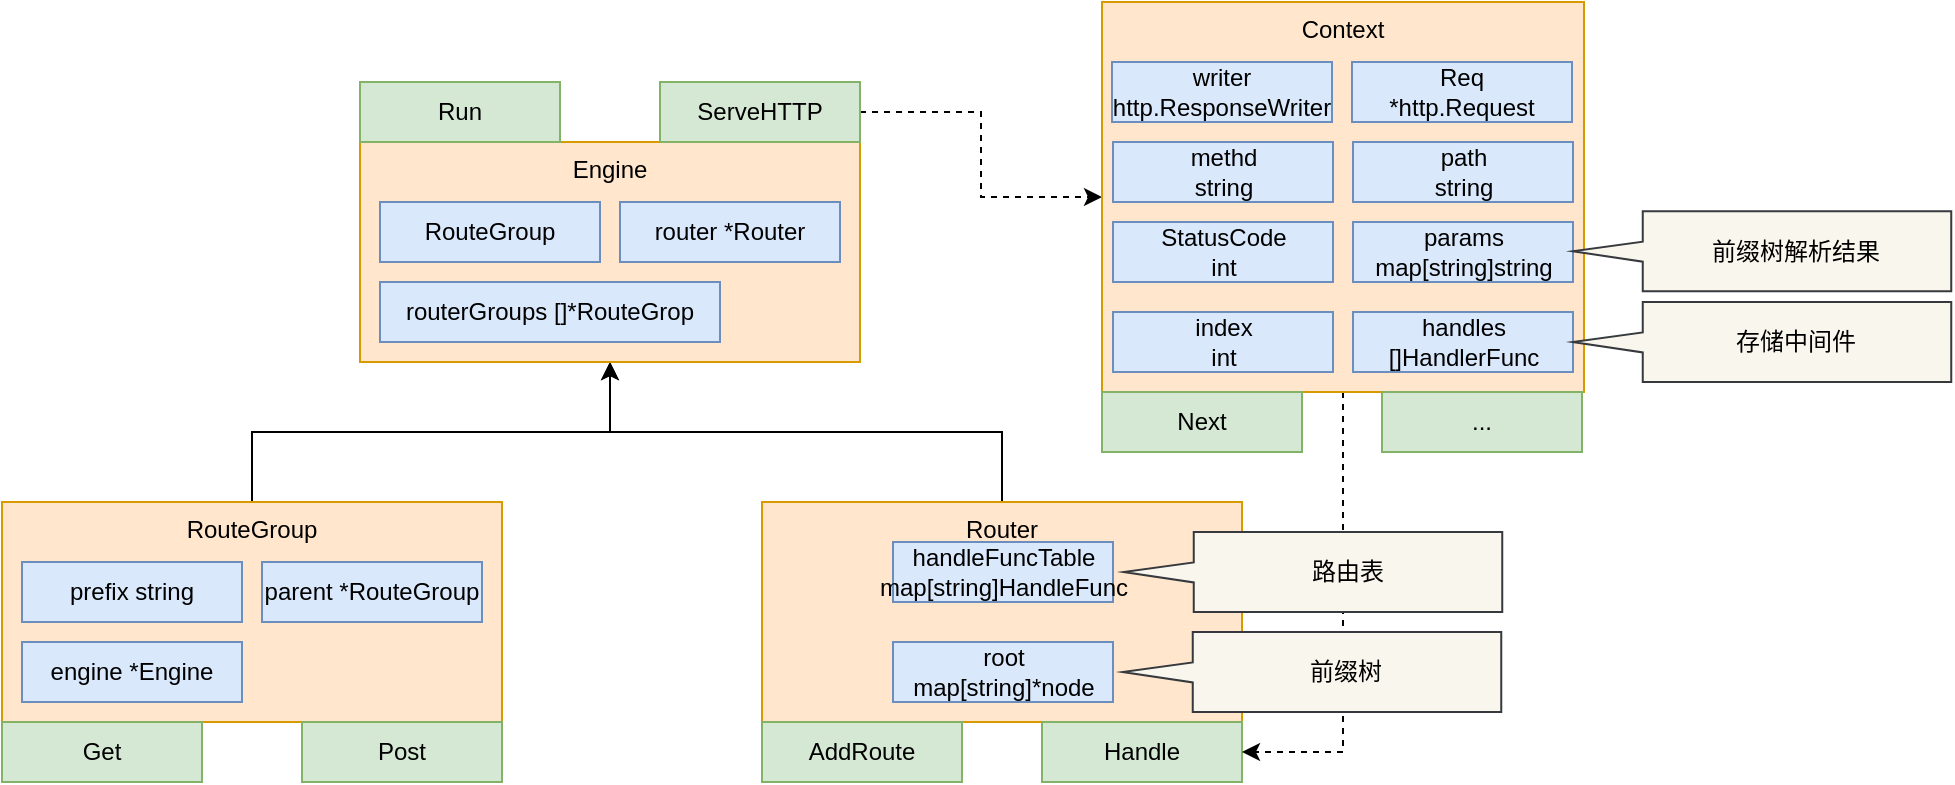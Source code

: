 <mxfile version="20.3.0" type="device"><diagram id="9gnh75UuXacM0qtLTX7u" name="第 1 页"><mxGraphModel dx="1234" dy="816" grid="1" gridSize="10" guides="1" tooltips="1" connect="1" arrows="1" fold="1" page="1" pageScale="1" pageWidth="827" pageHeight="1169" math="0" shadow="0"><root><mxCell id="0"/><mxCell id="1" parent="0"/><mxCell id="SgOB8ZlbZF7FzrOF6voX-23" style="edgeStyle=orthogonalEdgeStyle;rounded=0;orthogonalLoop=1;jettySize=auto;html=1;entryX=0.5;entryY=1;entryDx=0;entryDy=0;" edge="1" parent="1" source="SgOB8ZlbZF7FzrOF6voX-3" target="SgOB8ZlbZF7FzrOF6voX-11"><mxGeometry relative="1" as="geometry"/></mxCell><mxCell id="SgOB8ZlbZF7FzrOF6voX-3" value="RouteGroup" style="rounded=0;whiteSpace=wrap;html=1;verticalAlign=top;fillColor=#ffe6cc;strokeColor=#d79b00;" vertex="1" parent="1"><mxGeometry x="110" y="300" width="250" height="110" as="geometry"/></mxCell><mxCell id="SgOB8ZlbZF7FzrOF6voX-24" style="edgeStyle=orthogonalEdgeStyle;rounded=0;orthogonalLoop=1;jettySize=auto;html=1;entryX=0.5;entryY=1;entryDx=0;entryDy=0;" edge="1" parent="1" source="SgOB8ZlbZF7FzrOF6voX-4" target="SgOB8ZlbZF7FzrOF6voX-11"><mxGeometry relative="1" as="geometry"/></mxCell><mxCell id="SgOB8ZlbZF7FzrOF6voX-4" value="Router" style="rounded=0;whiteSpace=wrap;html=1;verticalAlign=top;fillColor=#ffe6cc;strokeColor=#d79b00;" vertex="1" parent="1"><mxGeometry x="490" y="300" width="240" height="110" as="geometry"/></mxCell><mxCell id="SgOB8ZlbZF7FzrOF6voX-6" value="prefix string" style="rounded=0;whiteSpace=wrap;html=1;fillColor=#dae8fc;strokeColor=#6c8ebf;" vertex="1" parent="1"><mxGeometry x="120" y="330" width="110" height="30" as="geometry"/></mxCell><mxCell id="SgOB8ZlbZF7FzrOF6voX-7" value="parent *RouteGroup" style="rounded=0;whiteSpace=wrap;html=1;fillColor=#dae8fc;strokeColor=#6c8ebf;" vertex="1" parent="1"><mxGeometry x="240" y="330" width="110" height="30" as="geometry"/></mxCell><mxCell id="SgOB8ZlbZF7FzrOF6voX-8" value="engine *Engine" style="rounded=0;whiteSpace=wrap;html=1;fillColor=#dae8fc;strokeColor=#6c8ebf;" vertex="1" parent="1"><mxGeometry x="120" y="370" width="110" height="30" as="geometry"/></mxCell><mxCell id="SgOB8ZlbZF7FzrOF6voX-9" value="Get" style="rounded=0;whiteSpace=wrap;html=1;fillColor=#d5e8d4;strokeColor=#82b366;" vertex="1" parent="1"><mxGeometry x="110" y="410" width="100" height="30" as="geometry"/></mxCell><mxCell id="SgOB8ZlbZF7FzrOF6voX-10" value="Post" style="rounded=0;whiteSpace=wrap;html=1;fillColor=#d5e8d4;strokeColor=#82b366;" vertex="1" parent="1"><mxGeometry x="260" y="410" width="100" height="30" as="geometry"/></mxCell><mxCell id="SgOB8ZlbZF7FzrOF6voX-11" value="Engine" style="rounded=0;whiteSpace=wrap;html=1;verticalAlign=top;fillColor=#ffe6cc;strokeColor=#d79b00;" vertex="1" parent="1"><mxGeometry x="289" y="120" width="250" height="110" as="geometry"/></mxCell><mxCell id="SgOB8ZlbZF7FzrOF6voX-12" value="RouteGroup" style="rounded=0;whiteSpace=wrap;html=1;fillColor=#dae8fc;strokeColor=#6c8ebf;" vertex="1" parent="1"><mxGeometry x="299" y="150" width="110" height="30" as="geometry"/></mxCell><mxCell id="SgOB8ZlbZF7FzrOF6voX-13" value="router *Router" style="rounded=0;whiteSpace=wrap;html=1;fillColor=#dae8fc;strokeColor=#6c8ebf;" vertex="1" parent="1"><mxGeometry x="419" y="150" width="110" height="30" as="geometry"/></mxCell><mxCell id="SgOB8ZlbZF7FzrOF6voX-14" value="routerGroups []*RouteGrop" style="rounded=0;whiteSpace=wrap;html=1;fillColor=#dae8fc;strokeColor=#6c8ebf;" vertex="1" parent="1"><mxGeometry x="299" y="190" width="170" height="30" as="geometry"/></mxCell><mxCell id="SgOB8ZlbZF7FzrOF6voX-15" value="Run" style="rounded=0;whiteSpace=wrap;html=1;fillColor=#d5e8d4;strokeColor=#82b366;" vertex="1" parent="1"><mxGeometry x="289" y="90" width="100" height="30" as="geometry"/></mxCell><mxCell id="SgOB8ZlbZF7FzrOF6voX-37" style="edgeStyle=orthogonalEdgeStyle;rounded=0;orthogonalLoop=1;jettySize=auto;html=1;entryX=0;entryY=0.5;entryDx=0;entryDy=0;dashed=1;" edge="1" parent="1" source="SgOB8ZlbZF7FzrOF6voX-16" target="SgOB8ZlbZF7FzrOF6voX-25"><mxGeometry relative="1" as="geometry"/></mxCell><mxCell id="SgOB8ZlbZF7FzrOF6voX-16" value="ServeHTTP" style="rounded=0;whiteSpace=wrap;html=1;fillColor=#d5e8d4;strokeColor=#82b366;" vertex="1" parent="1"><mxGeometry x="439" y="90" width="100" height="30" as="geometry"/></mxCell><mxCell id="SgOB8ZlbZF7FzrOF6voX-17" value="root map[string]*node" style="rounded=0;whiteSpace=wrap;html=1;fillColor=#dae8fc;strokeColor=#6c8ebf;" vertex="1" parent="1"><mxGeometry x="555.5" y="370" width="110" height="30" as="geometry"/></mxCell><mxCell id="SgOB8ZlbZF7FzrOF6voX-18" value="handleFuncTable map[string]HandleFunc" style="rounded=0;whiteSpace=wrap;html=1;fillColor=#dae8fc;strokeColor=#6c8ebf;" vertex="1" parent="1"><mxGeometry x="555.5" y="320" width="110" height="30" as="geometry"/></mxCell><mxCell id="SgOB8ZlbZF7FzrOF6voX-19" value="AddRoute" style="rounded=0;whiteSpace=wrap;html=1;fillColor=#d5e8d4;strokeColor=#82b366;" vertex="1" parent="1"><mxGeometry x="490" y="410" width="100" height="30" as="geometry"/></mxCell><mxCell id="SgOB8ZlbZF7FzrOF6voX-20" value="Handle" style="rounded=0;whiteSpace=wrap;html=1;fillColor=#d5e8d4;strokeColor=#82b366;" vertex="1" parent="1"><mxGeometry x="630" y="410" width="100" height="30" as="geometry"/></mxCell><mxCell id="SgOB8ZlbZF7FzrOF6voX-38" style="edgeStyle=orthogonalEdgeStyle;rounded=0;orthogonalLoop=1;jettySize=auto;html=1;entryX=1;entryY=0.5;entryDx=0;entryDy=0;dashed=1;" edge="1" parent="1" source="SgOB8ZlbZF7FzrOF6voX-25" target="SgOB8ZlbZF7FzrOF6voX-20"><mxGeometry relative="1" as="geometry"/></mxCell><mxCell id="SgOB8ZlbZF7FzrOF6voX-25" value="Context" style="rounded=0;whiteSpace=wrap;html=1;verticalAlign=top;fillColor=#ffe6cc;strokeColor=#d79b00;" vertex="1" parent="1"><mxGeometry x="660" y="50" width="241" height="195" as="geometry"/></mxCell><mxCell id="SgOB8ZlbZF7FzrOF6voX-26" value="writer&lt;br&gt;http.ResponseWriter" style="rounded=0;whiteSpace=wrap;html=1;fillColor=#dae8fc;strokeColor=#6c8ebf;" vertex="1" parent="1"><mxGeometry x="665" y="80" width="110" height="30" as="geometry"/></mxCell><mxCell id="SgOB8ZlbZF7FzrOF6voX-27" value="Req&lt;br&gt;*http.Request" style="rounded=0;whiteSpace=wrap;html=1;fillColor=#dae8fc;strokeColor=#6c8ebf;" vertex="1" parent="1"><mxGeometry x="785" y="80" width="110" height="30" as="geometry"/></mxCell><mxCell id="SgOB8ZlbZF7FzrOF6voX-28" value="Next" style="rounded=0;whiteSpace=wrap;html=1;fillColor=#d5e8d4;strokeColor=#82b366;" vertex="1" parent="1"><mxGeometry x="660" y="245" width="100" height="30" as="geometry"/></mxCell><mxCell id="SgOB8ZlbZF7FzrOF6voX-29" value="..." style="rounded=0;whiteSpace=wrap;html=1;fillColor=#d5e8d4;strokeColor=#82b366;" vertex="1" parent="1"><mxGeometry x="800" y="245" width="100" height="30" as="geometry"/></mxCell><mxCell id="SgOB8ZlbZF7FzrOF6voX-31" value="methd&lt;br&gt;string" style="rounded=0;whiteSpace=wrap;html=1;fillColor=#dae8fc;strokeColor=#6c8ebf;" vertex="1" parent="1"><mxGeometry x="665.5" y="120" width="110" height="30" as="geometry"/></mxCell><mxCell id="SgOB8ZlbZF7FzrOF6voX-32" value="path&lt;br&gt;string" style="rounded=0;whiteSpace=wrap;html=1;fillColor=#dae8fc;strokeColor=#6c8ebf;" vertex="1" parent="1"><mxGeometry x="785.5" y="120" width="110" height="30" as="geometry"/></mxCell><mxCell id="SgOB8ZlbZF7FzrOF6voX-33" value="StatusCode&lt;br&gt;int" style="rounded=0;whiteSpace=wrap;html=1;fillColor=#dae8fc;strokeColor=#6c8ebf;" vertex="1" parent="1"><mxGeometry x="665.5" y="160" width="110" height="30" as="geometry"/></mxCell><mxCell id="SgOB8ZlbZF7FzrOF6voX-34" value="params&lt;br&gt;map[string]string" style="rounded=0;whiteSpace=wrap;html=1;fillColor=#dae8fc;strokeColor=#6c8ebf;" vertex="1" parent="1"><mxGeometry x="785.5" y="160" width="110" height="30" as="geometry"/></mxCell><mxCell id="SgOB8ZlbZF7FzrOF6voX-35" value="index&lt;br&gt;int" style="rounded=0;whiteSpace=wrap;html=1;fillColor=#dae8fc;strokeColor=#6c8ebf;" vertex="1" parent="1"><mxGeometry x="665.5" y="205" width="110" height="30" as="geometry"/></mxCell><mxCell id="SgOB8ZlbZF7FzrOF6voX-36" value="handles&lt;br&gt;[]HandlerFunc" style="rounded=0;whiteSpace=wrap;html=1;fillColor=#dae8fc;strokeColor=#6c8ebf;" vertex="1" parent="1"><mxGeometry x="785.5" y="205" width="110" height="30" as="geometry"/></mxCell><mxCell id="SgOB8ZlbZF7FzrOF6voX-39" value="存储中间件" style="shape=callout;whiteSpace=wrap;html=1;perimeter=calloutPerimeter;rotation=90;base=10;size=35;position=0.38;fillColor=#f9f7ed;strokeColor=#36393d;verticalAlign=middle;align=center;horizontal=0;" vertex="1" parent="1"><mxGeometry x="970" y="125.38" width="40" height="189.25" as="geometry"/></mxCell><mxCell id="SgOB8ZlbZF7FzrOF6voX-40" value="路由表" style="shape=callout;whiteSpace=wrap;html=1;perimeter=calloutPerimeter;rotation=90;base=10;size=35;position=0.38;fillColor=#f9f7ed;strokeColor=#36393d;verticalAlign=middle;align=center;horizontal=0;" vertex="1" parent="1"><mxGeometry x="745.5" y="240.38" width="40" height="189.25" as="geometry"/></mxCell><mxCell id="SgOB8ZlbZF7FzrOF6voX-41" value="前缀树" style="shape=callout;whiteSpace=wrap;html=1;perimeter=calloutPerimeter;rotation=90;base=10;size=35;position=0.38;fillColor=#f9f7ed;strokeColor=#36393d;verticalAlign=middle;align=center;horizontal=0;" vertex="1" parent="1"><mxGeometry x="745" y="290.38" width="40" height="189.25" as="geometry"/></mxCell><mxCell id="SgOB8ZlbZF7FzrOF6voX-44" value="前缀树解析结果" style="shape=callout;whiteSpace=wrap;html=1;perimeter=calloutPerimeter;rotation=90;base=10;size=35;position=0.38;fillColor=#f9f7ed;strokeColor=#36393d;verticalAlign=middle;align=center;horizontal=0;" vertex="1" parent="1"><mxGeometry x="970" y="80" width="40" height="189.25" as="geometry"/></mxCell></root></mxGraphModel></diagram></mxfile>